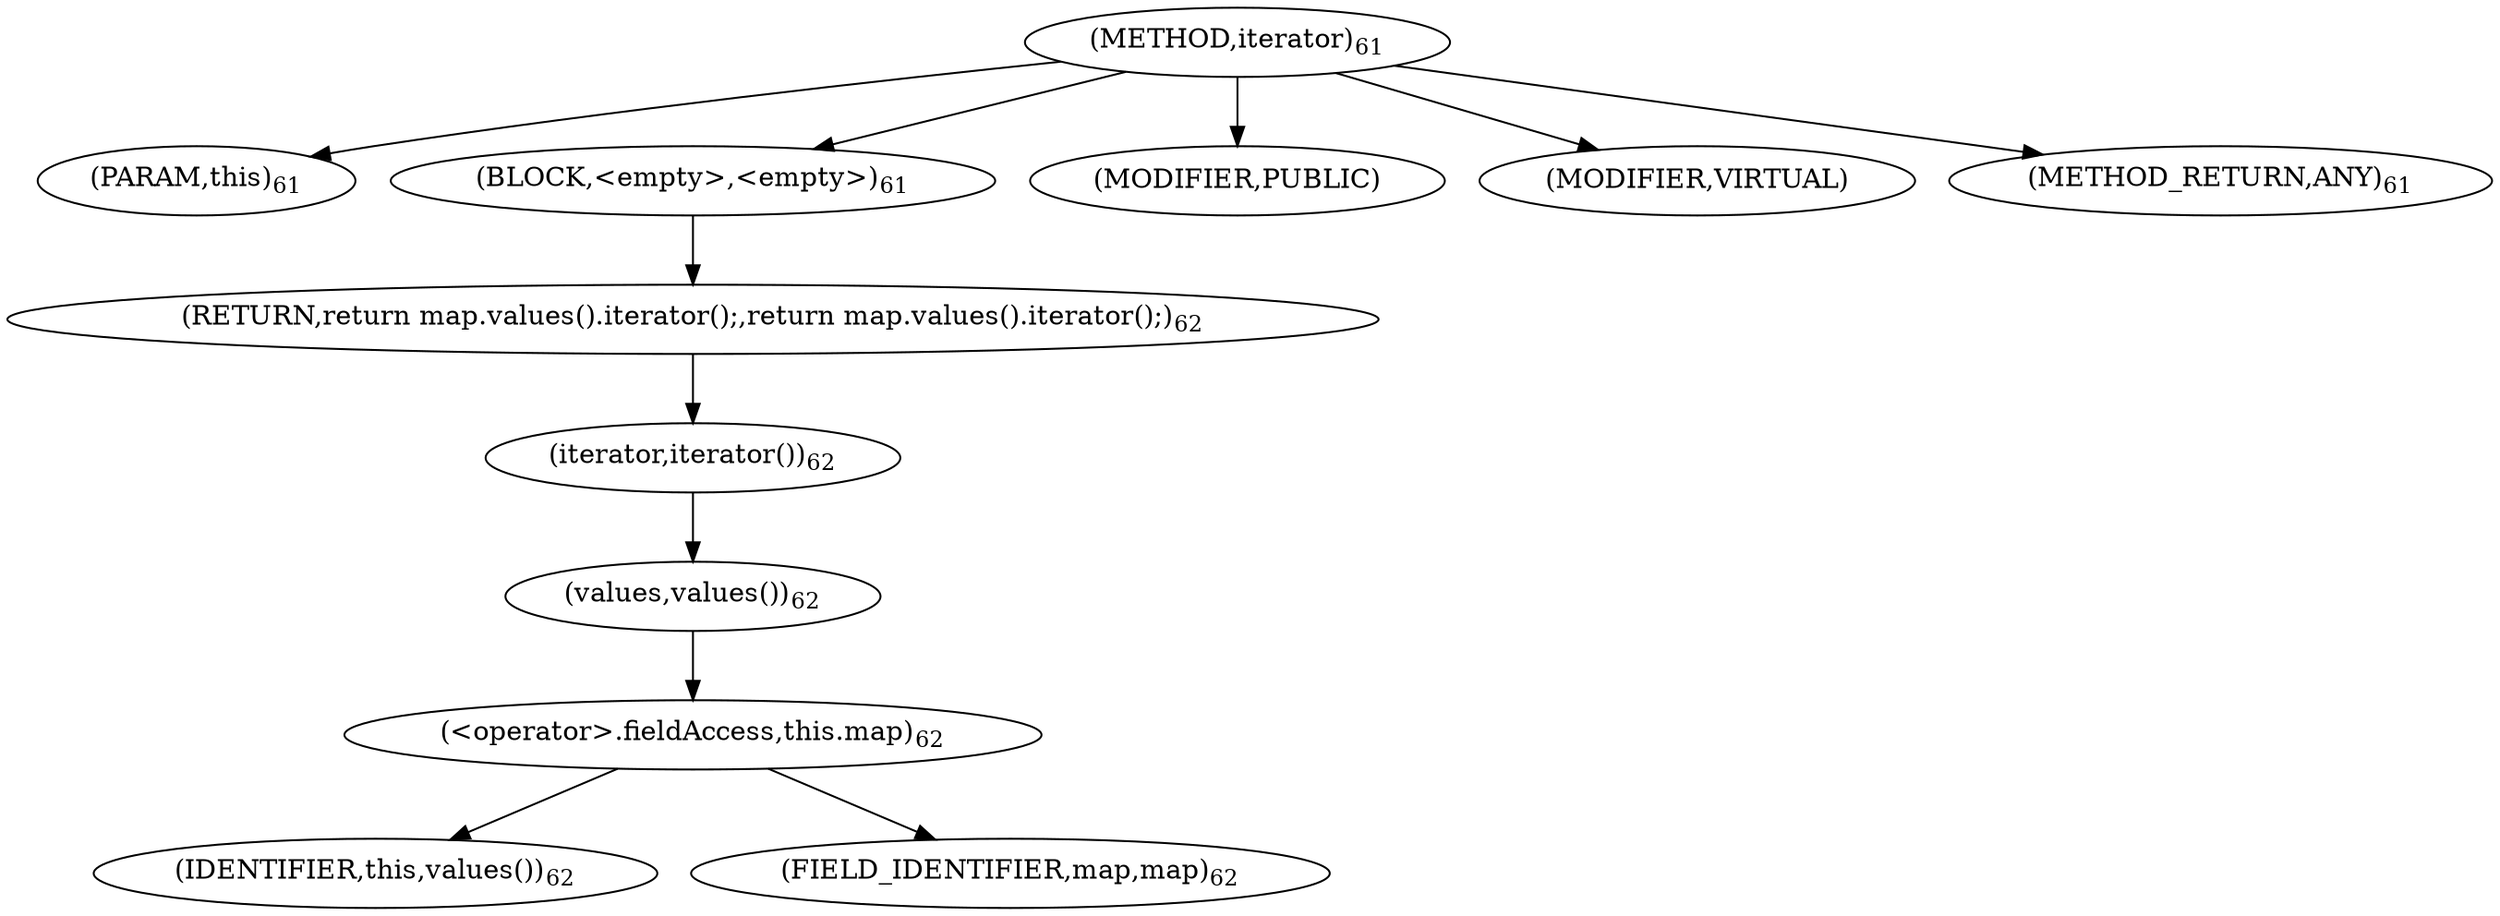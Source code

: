 digraph "iterator" {  
"115" [label = <(METHOD,iterator)<SUB>61</SUB>> ]
"116" [label = <(PARAM,this)<SUB>61</SUB>> ]
"117" [label = <(BLOCK,&lt;empty&gt;,&lt;empty&gt;)<SUB>61</SUB>> ]
"118" [label = <(RETURN,return map.values().iterator();,return map.values().iterator();)<SUB>62</SUB>> ]
"119" [label = <(iterator,iterator())<SUB>62</SUB>> ]
"120" [label = <(values,values())<SUB>62</SUB>> ]
"121" [label = <(&lt;operator&gt;.fieldAccess,this.map)<SUB>62</SUB>> ]
"122" [label = <(IDENTIFIER,this,values())<SUB>62</SUB>> ]
"123" [label = <(FIELD_IDENTIFIER,map,map)<SUB>62</SUB>> ]
"124" [label = <(MODIFIER,PUBLIC)> ]
"125" [label = <(MODIFIER,VIRTUAL)> ]
"126" [label = <(METHOD_RETURN,ANY)<SUB>61</SUB>> ]
  "115" -> "116" 
  "115" -> "117" 
  "115" -> "124" 
  "115" -> "125" 
  "115" -> "126" 
  "117" -> "118" 
  "118" -> "119" 
  "119" -> "120" 
  "120" -> "121" 
  "121" -> "122" 
  "121" -> "123" 
}
